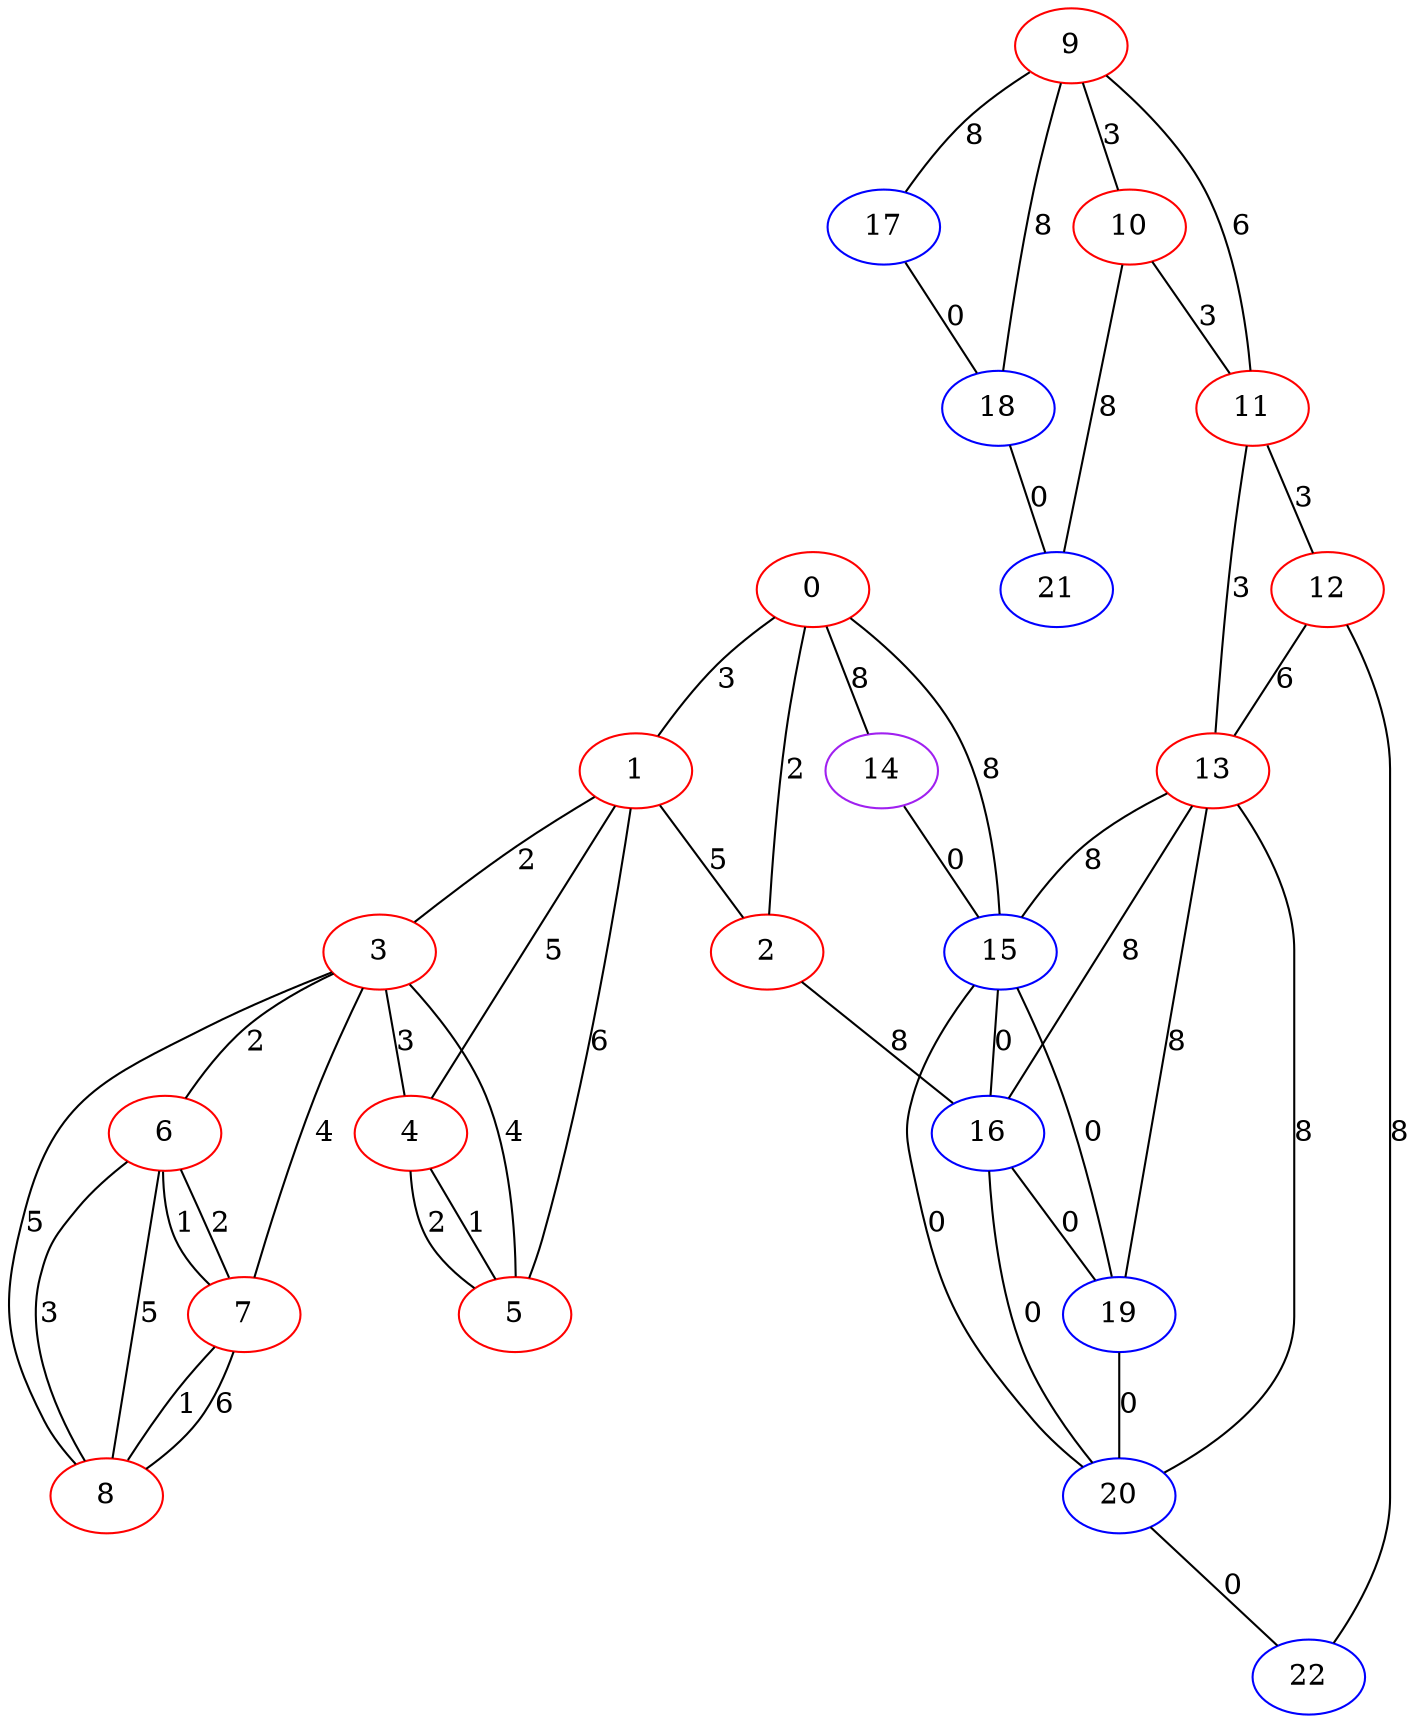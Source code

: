 graph "" {
0 [color=red, weight=1];
1 [color=red, weight=1];
2 [color=red, weight=1];
3 [color=red, weight=1];
4 [color=red, weight=1];
5 [color=red, weight=1];
6 [color=red, weight=1];
7 [color=red, weight=1];
8 [color=red, weight=1];
9 [color=red, weight=1];
10 [color=red, weight=1];
11 [color=red, weight=1];
12 [color=red, weight=1];
13 [color=red, weight=1];
14 [color=purple, weight=4];
15 [color=blue, weight=3];
16 [color=blue, weight=3];
17 [color=blue, weight=3];
18 [color=blue, weight=3];
19 [color=blue, weight=3];
20 [color=blue, weight=3];
21 [color=blue, weight=3];
22 [color=blue, weight=3];
0 -- 1  [key=0, label=3];
0 -- 2  [key=0, label=2];
0 -- 14  [key=0, label=8];
0 -- 15  [key=0, label=8];
1 -- 2  [key=0, label=5];
1 -- 3  [key=0, label=2];
1 -- 4  [key=0, label=5];
1 -- 5  [key=0, label=6];
2 -- 16  [key=0, label=8];
3 -- 4  [key=0, label=3];
3 -- 5  [key=0, label=4];
3 -- 6  [key=0, label=2];
3 -- 7  [key=0, label=4];
3 -- 8  [key=0, label=5];
4 -- 5  [key=0, label=1];
4 -- 5  [key=1, label=2];
6 -- 8  [key=0, label=3];
6 -- 8  [key=1, label=5];
6 -- 7  [key=0, label=2];
6 -- 7  [key=1, label=1];
7 -- 8  [key=0, label=1];
7 -- 8  [key=1, label=6];
9 -- 17  [key=0, label=8];
9 -- 10  [key=0, label=3];
9 -- 11  [key=0, label=6];
9 -- 18  [key=0, label=8];
10 -- 11  [key=0, label=3];
10 -- 21  [key=0, label=8];
11 -- 12  [key=0, label=3];
11 -- 13  [key=0, label=3];
12 -- 13  [key=0, label=6];
12 -- 22  [key=0, label=8];
13 -- 15  [key=0, label=8];
13 -- 16  [key=0, label=8];
13 -- 19  [key=0, label=8];
13 -- 20  [key=0, label=8];
14 -- 15  [key=0, label=0];
15 -- 16  [key=0, label=0];
15 -- 19  [key=0, label=0];
15 -- 20  [key=0, label=0];
16 -- 19  [key=0, label=0];
16 -- 20  [key=0, label=0];
17 -- 18  [key=0, label=0];
18 -- 21  [key=0, label=0];
19 -- 20  [key=0, label=0];
20 -- 22  [key=0, label=0];
}

